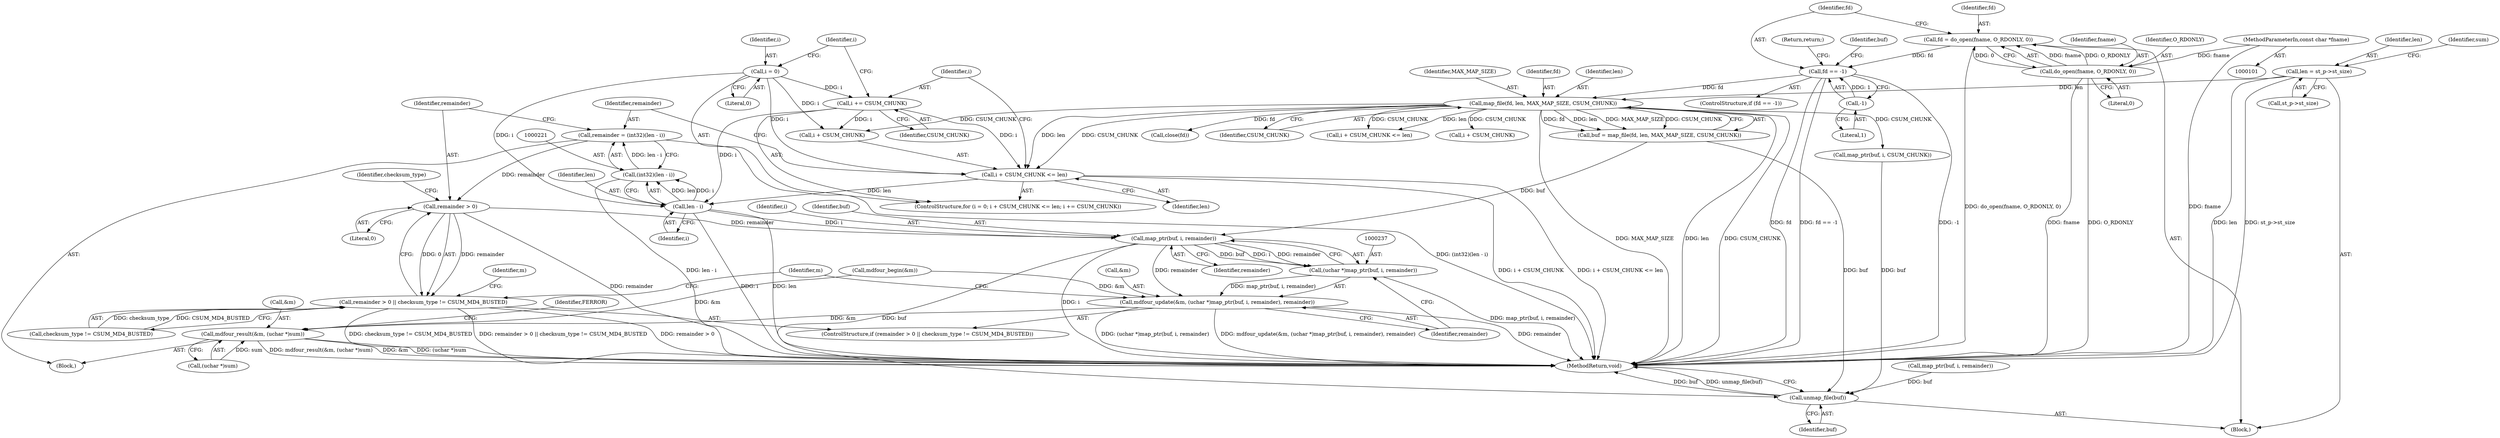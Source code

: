 digraph "0_samba_7b8a4ecd6ff9cdf4e5d3850ebf822f1e989255b3_0@API" {
"1000218" [label="(Call,remainder = (int32)(len - i))"];
"1000220" [label="(Call,(int32)(len - i))"];
"1000222" [label="(Call,len - i)"];
"1000209" [label="(Call,i + CSUM_CHUNK <= len)"];
"1000206" [label="(Call,i = 0)"];
"1000214" [label="(Call,i += CSUM_CHUNK)"];
"1000135" [label="(Call,map_file(fd, len, MAX_MAP_SIZE, CSUM_CHUNK))"];
"1000128" [label="(Call,fd == -1)"];
"1000121" [label="(Call,fd = do_open(fname, O_RDONLY, 0))"];
"1000123" [label="(Call,do_open(fname, O_RDONLY, 0))"];
"1000102" [label="(MethodParameterIn,const char *fname)"];
"1000130" [label="(Call,-1)"];
"1000109" [label="(Call,len = st_p->st_size)"];
"1000227" [label="(Call,remainder > 0)"];
"1000226" [label="(Call,remainder > 0 || checksum_type != CSUM_MD4_BUSTED)"];
"1000238" [label="(Call,map_ptr(buf, i, remainder))"];
"1000236" [label="(Call,(uchar *)map_ptr(buf, i, remainder))"];
"1000233" [label="(Call,mdfour_update(&m, (uchar *)map_ptr(buf, i, remainder), remainder))"];
"1000243" [label="(Call,mdfour_result(&m, (uchar *)sum))"];
"1000257" [label="(Call,unmap_file(buf))"];
"1000240" [label="(Identifier,i)"];
"1000135" [label="(Call,map_file(fd, len, MAX_MAP_SIZE, CSUM_CHUNK))"];
"1000226" [label="(Call,remainder > 0 || checksum_type != CSUM_MD4_BUSTED)"];
"1000224" [label="(Identifier,i)"];
"1000219" [label="(Identifier,remainder)"];
"1000246" [label="(Call,(uchar *)sum)"];
"1000138" [label="(Identifier,MAX_MAP_SIZE)"];
"1000129" [label="(Identifier,fd)"];
"1000128" [label="(Call,fd == -1)"];
"1000231" [label="(Identifier,checksum_type)"];
"1000245" [label="(Identifier,m)"];
"1000111" [label="(Call,st_p->st_size)"];
"1000202" [label="(Call,mdfour_begin(&m))"];
"1000243" [label="(Call,mdfour_result(&m, (uchar *)sum))"];
"1000225" [label="(ControlStructure,if (remainder > 0 || checksum_type != CSUM_MD4_BUSTED))"];
"1000215" [label="(Identifier,i)"];
"1000142" [label="(Block,)"];
"1000257" [label="(Call,unmap_file(buf))"];
"1000127" [label="(ControlStructure,if (fd == -1))"];
"1000132" [label="(Return,return;)"];
"1000250" [label="(Identifier,FERROR)"];
"1000213" [label="(Identifier,len)"];
"1000122" [label="(Identifier,fd)"];
"1000130" [label="(Call,-1)"];
"1000214" [label="(Call,i += CSUM_CHUNK)"];
"1000211" [label="(Identifier,i)"];
"1000216" [label="(Identifier,CSUM_CHUNK)"];
"1000209" [label="(Call,i + CSUM_CHUNK <= len)"];
"1000136" [label="(Identifier,fd)"];
"1000109" [label="(Call,len = st_p->st_size)"];
"1000125" [label="(Identifier,O_RDONLY)"];
"1000229" [label="(Literal,0)"];
"1000236" [label="(Call,(uchar *)map_ptr(buf, i, remainder))"];
"1000165" [label="(Call,map_ptr(buf, i, CSUM_CHUNK))"];
"1000242" [label="(Identifier,remainder)"];
"1000205" [label="(ControlStructure,for (i = 0; i + CSUM_CHUNK <= len; i += CSUM_CHUNK))"];
"1000134" [label="(Identifier,buf)"];
"1000206" [label="(Call,i = 0)"];
"1000131" [label="(Literal,1)"];
"1000210" [label="(Call,i + CSUM_CHUNK)"];
"1000230" [label="(Call,checksum_type != CSUM_MD4_BUSTED)"];
"1000239" [label="(Identifier,buf)"];
"1000121" [label="(Call,fd = do_open(fname, O_RDONLY, 0))"];
"1000133" [label="(Call,buf = map_file(fd, len, MAX_MAP_SIZE, CSUM_CHUNK))"];
"1000110" [label="(Identifier,len)"];
"1000258" [label="(Identifier,buf)"];
"1000102" [label="(MethodParameterIn,const char *fname)"];
"1000222" [label="(Call,len - i)"];
"1000241" [label="(Identifier,remainder)"];
"1000233" [label="(Call,mdfour_update(&m, (uchar *)map_ptr(buf, i, remainder), remainder))"];
"1000208" [label="(Literal,0)"];
"1000186" [label="(Call,map_ptr(buf, i, remainder))"];
"1000220" [label="(Call,(int32)(len - i))"];
"1000238" [label="(Call,map_ptr(buf, i, remainder))"];
"1000227" [label="(Call,remainder > 0)"];
"1000218" [label="(Call,remainder = (int32)(len - i))"];
"1000151" [label="(Call,i + CSUM_CHUNK <= len)"];
"1000126" [label="(Literal,0)"];
"1000259" [label="(MethodReturn,void)"];
"1000223" [label="(Identifier,len)"];
"1000105" [label="(Block,)"];
"1000152" [label="(Call,i + CSUM_CHUNK)"];
"1000139" [label="(Identifier,CSUM_CHUNK)"];
"1000207" [label="(Identifier,i)"];
"1000235" [label="(Identifier,m)"];
"1000244" [label="(Call,&m)"];
"1000228" [label="(Identifier,remainder)"];
"1000118" [label="(Identifier,sum)"];
"1000137" [label="(Identifier,len)"];
"1000123" [label="(Call,do_open(fname, O_RDONLY, 0))"];
"1000234" [label="(Call,&m)"];
"1000124" [label="(Identifier,fname)"];
"1000255" [label="(Call,close(fd))"];
"1000218" -> "1000142"  [label="AST: "];
"1000218" -> "1000220"  [label="CFG: "];
"1000219" -> "1000218"  [label="AST: "];
"1000220" -> "1000218"  [label="AST: "];
"1000228" -> "1000218"  [label="CFG: "];
"1000218" -> "1000259"  [label="DDG: (int32)(len - i)"];
"1000220" -> "1000218"  [label="DDG: len - i"];
"1000218" -> "1000227"  [label="DDG: remainder"];
"1000220" -> "1000222"  [label="CFG: "];
"1000221" -> "1000220"  [label="AST: "];
"1000222" -> "1000220"  [label="AST: "];
"1000220" -> "1000259"  [label="DDG: len - i"];
"1000222" -> "1000220"  [label="DDG: len"];
"1000222" -> "1000220"  [label="DDG: i"];
"1000222" -> "1000224"  [label="CFG: "];
"1000223" -> "1000222"  [label="AST: "];
"1000224" -> "1000222"  [label="AST: "];
"1000222" -> "1000259"  [label="DDG: len"];
"1000222" -> "1000259"  [label="DDG: i"];
"1000209" -> "1000222"  [label="DDG: len"];
"1000206" -> "1000222"  [label="DDG: i"];
"1000214" -> "1000222"  [label="DDG: i"];
"1000222" -> "1000238"  [label="DDG: i"];
"1000209" -> "1000205"  [label="AST: "];
"1000209" -> "1000213"  [label="CFG: "];
"1000210" -> "1000209"  [label="AST: "];
"1000213" -> "1000209"  [label="AST: "];
"1000215" -> "1000209"  [label="CFG: "];
"1000219" -> "1000209"  [label="CFG: "];
"1000209" -> "1000259"  [label="DDG: i + CSUM_CHUNK <= len"];
"1000209" -> "1000259"  [label="DDG: i + CSUM_CHUNK"];
"1000206" -> "1000209"  [label="DDG: i"];
"1000214" -> "1000209"  [label="DDG: i"];
"1000135" -> "1000209"  [label="DDG: CSUM_CHUNK"];
"1000135" -> "1000209"  [label="DDG: len"];
"1000206" -> "1000205"  [label="AST: "];
"1000206" -> "1000208"  [label="CFG: "];
"1000207" -> "1000206"  [label="AST: "];
"1000208" -> "1000206"  [label="AST: "];
"1000211" -> "1000206"  [label="CFG: "];
"1000206" -> "1000210"  [label="DDG: i"];
"1000206" -> "1000214"  [label="DDG: i"];
"1000214" -> "1000205"  [label="AST: "];
"1000214" -> "1000216"  [label="CFG: "];
"1000215" -> "1000214"  [label="AST: "];
"1000216" -> "1000214"  [label="AST: "];
"1000211" -> "1000214"  [label="CFG: "];
"1000214" -> "1000210"  [label="DDG: i"];
"1000135" -> "1000133"  [label="AST: "];
"1000135" -> "1000139"  [label="CFG: "];
"1000136" -> "1000135"  [label="AST: "];
"1000137" -> "1000135"  [label="AST: "];
"1000138" -> "1000135"  [label="AST: "];
"1000139" -> "1000135"  [label="AST: "];
"1000133" -> "1000135"  [label="CFG: "];
"1000135" -> "1000259"  [label="DDG: CSUM_CHUNK"];
"1000135" -> "1000259"  [label="DDG: MAX_MAP_SIZE"];
"1000135" -> "1000259"  [label="DDG: len"];
"1000135" -> "1000133"  [label="DDG: fd"];
"1000135" -> "1000133"  [label="DDG: len"];
"1000135" -> "1000133"  [label="DDG: MAX_MAP_SIZE"];
"1000135" -> "1000133"  [label="DDG: CSUM_CHUNK"];
"1000128" -> "1000135"  [label="DDG: fd"];
"1000109" -> "1000135"  [label="DDG: len"];
"1000135" -> "1000151"  [label="DDG: CSUM_CHUNK"];
"1000135" -> "1000151"  [label="DDG: len"];
"1000135" -> "1000152"  [label="DDG: CSUM_CHUNK"];
"1000135" -> "1000165"  [label="DDG: CSUM_CHUNK"];
"1000135" -> "1000210"  [label="DDG: CSUM_CHUNK"];
"1000135" -> "1000255"  [label="DDG: fd"];
"1000128" -> "1000127"  [label="AST: "];
"1000128" -> "1000130"  [label="CFG: "];
"1000129" -> "1000128"  [label="AST: "];
"1000130" -> "1000128"  [label="AST: "];
"1000132" -> "1000128"  [label="CFG: "];
"1000134" -> "1000128"  [label="CFG: "];
"1000128" -> "1000259"  [label="DDG: -1"];
"1000128" -> "1000259"  [label="DDG: fd"];
"1000128" -> "1000259"  [label="DDG: fd == -1"];
"1000121" -> "1000128"  [label="DDG: fd"];
"1000130" -> "1000128"  [label="DDG: 1"];
"1000121" -> "1000105"  [label="AST: "];
"1000121" -> "1000123"  [label="CFG: "];
"1000122" -> "1000121"  [label="AST: "];
"1000123" -> "1000121"  [label="AST: "];
"1000129" -> "1000121"  [label="CFG: "];
"1000121" -> "1000259"  [label="DDG: do_open(fname, O_RDONLY, 0)"];
"1000123" -> "1000121"  [label="DDG: fname"];
"1000123" -> "1000121"  [label="DDG: O_RDONLY"];
"1000123" -> "1000121"  [label="DDG: 0"];
"1000123" -> "1000126"  [label="CFG: "];
"1000124" -> "1000123"  [label="AST: "];
"1000125" -> "1000123"  [label="AST: "];
"1000126" -> "1000123"  [label="AST: "];
"1000123" -> "1000259"  [label="DDG: O_RDONLY"];
"1000123" -> "1000259"  [label="DDG: fname"];
"1000102" -> "1000123"  [label="DDG: fname"];
"1000102" -> "1000101"  [label="AST: "];
"1000102" -> "1000259"  [label="DDG: fname"];
"1000130" -> "1000131"  [label="CFG: "];
"1000131" -> "1000130"  [label="AST: "];
"1000109" -> "1000105"  [label="AST: "];
"1000109" -> "1000111"  [label="CFG: "];
"1000110" -> "1000109"  [label="AST: "];
"1000111" -> "1000109"  [label="AST: "];
"1000118" -> "1000109"  [label="CFG: "];
"1000109" -> "1000259"  [label="DDG: len"];
"1000109" -> "1000259"  [label="DDG: st_p->st_size"];
"1000227" -> "1000226"  [label="AST: "];
"1000227" -> "1000229"  [label="CFG: "];
"1000228" -> "1000227"  [label="AST: "];
"1000229" -> "1000227"  [label="AST: "];
"1000231" -> "1000227"  [label="CFG: "];
"1000226" -> "1000227"  [label="CFG: "];
"1000227" -> "1000259"  [label="DDG: remainder"];
"1000227" -> "1000226"  [label="DDG: remainder"];
"1000227" -> "1000226"  [label="DDG: 0"];
"1000227" -> "1000238"  [label="DDG: remainder"];
"1000226" -> "1000225"  [label="AST: "];
"1000226" -> "1000230"  [label="CFG: "];
"1000230" -> "1000226"  [label="AST: "];
"1000235" -> "1000226"  [label="CFG: "];
"1000245" -> "1000226"  [label="CFG: "];
"1000226" -> "1000259"  [label="DDG: remainder > 0 || checksum_type != CSUM_MD4_BUSTED"];
"1000226" -> "1000259"  [label="DDG: remainder > 0"];
"1000226" -> "1000259"  [label="DDG: checksum_type != CSUM_MD4_BUSTED"];
"1000230" -> "1000226"  [label="DDG: checksum_type"];
"1000230" -> "1000226"  [label="DDG: CSUM_MD4_BUSTED"];
"1000238" -> "1000236"  [label="AST: "];
"1000238" -> "1000241"  [label="CFG: "];
"1000239" -> "1000238"  [label="AST: "];
"1000240" -> "1000238"  [label="AST: "];
"1000241" -> "1000238"  [label="AST: "];
"1000236" -> "1000238"  [label="CFG: "];
"1000238" -> "1000259"  [label="DDG: i"];
"1000238" -> "1000236"  [label="DDG: buf"];
"1000238" -> "1000236"  [label="DDG: i"];
"1000238" -> "1000236"  [label="DDG: remainder"];
"1000133" -> "1000238"  [label="DDG: buf"];
"1000238" -> "1000233"  [label="DDG: remainder"];
"1000238" -> "1000257"  [label="DDG: buf"];
"1000236" -> "1000233"  [label="AST: "];
"1000237" -> "1000236"  [label="AST: "];
"1000242" -> "1000236"  [label="CFG: "];
"1000236" -> "1000259"  [label="DDG: map_ptr(buf, i, remainder)"];
"1000236" -> "1000233"  [label="DDG: map_ptr(buf, i, remainder)"];
"1000233" -> "1000225"  [label="AST: "];
"1000233" -> "1000242"  [label="CFG: "];
"1000234" -> "1000233"  [label="AST: "];
"1000242" -> "1000233"  [label="AST: "];
"1000245" -> "1000233"  [label="CFG: "];
"1000233" -> "1000259"  [label="DDG: (uchar *)map_ptr(buf, i, remainder)"];
"1000233" -> "1000259"  [label="DDG: mdfour_update(&m, (uchar *)map_ptr(buf, i, remainder), remainder)"];
"1000233" -> "1000259"  [label="DDG: remainder"];
"1000202" -> "1000233"  [label="DDG: &m"];
"1000233" -> "1000243"  [label="DDG: &m"];
"1000243" -> "1000142"  [label="AST: "];
"1000243" -> "1000246"  [label="CFG: "];
"1000244" -> "1000243"  [label="AST: "];
"1000246" -> "1000243"  [label="AST: "];
"1000250" -> "1000243"  [label="CFG: "];
"1000243" -> "1000259"  [label="DDG: &m"];
"1000243" -> "1000259"  [label="DDG: (uchar *)sum"];
"1000243" -> "1000259"  [label="DDG: mdfour_result(&m, (uchar *)sum)"];
"1000202" -> "1000243"  [label="DDG: &m"];
"1000246" -> "1000243"  [label="DDG: sum"];
"1000257" -> "1000105"  [label="AST: "];
"1000257" -> "1000258"  [label="CFG: "];
"1000258" -> "1000257"  [label="AST: "];
"1000259" -> "1000257"  [label="CFG: "];
"1000257" -> "1000259"  [label="DDG: buf"];
"1000257" -> "1000259"  [label="DDG: unmap_file(buf)"];
"1000186" -> "1000257"  [label="DDG: buf"];
"1000165" -> "1000257"  [label="DDG: buf"];
"1000133" -> "1000257"  [label="DDG: buf"];
}
